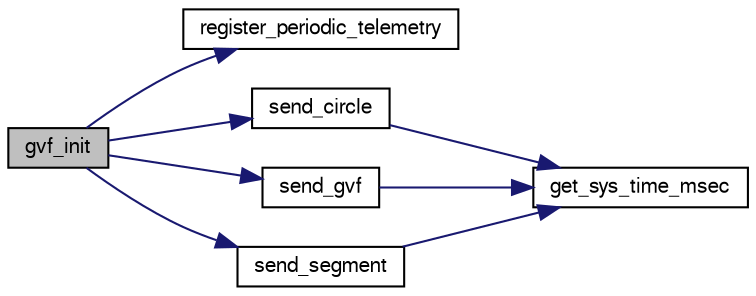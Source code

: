 digraph "gvf_init"
{
  edge [fontname="FreeSans",fontsize="10",labelfontname="FreeSans",labelfontsize="10"];
  node [fontname="FreeSans",fontsize="10",shape=record];
  rankdir="LR";
  Node1 [label="gvf_init",height=0.2,width=0.4,color="black", fillcolor="grey75", style="filled", fontcolor="black"];
  Node1 -> Node2 [color="midnightblue",fontsize="10",style="solid",fontname="FreeSans"];
  Node2 [label="register_periodic_telemetry",height=0.2,width=0.4,color="black", fillcolor="white", style="filled",URL="$telemetry_8c.html#a8b8cf43739f06c54d16370c141b541a0",tooltip="Register a telemetry callback function. "];
  Node1 -> Node3 [color="midnightblue",fontsize="10",style="solid",fontname="FreeSans"];
  Node3 [label="send_circle",height=0.2,width=0.4,color="black", fillcolor="white", style="filled",URL="$gvf_8c.html#a85eca54f8ec2b08e0bbf90661612ed7c"];
  Node3 -> Node4 [color="midnightblue",fontsize="10",style="solid",fontname="FreeSans"];
  Node4 [label="get_sys_time_msec",height=0.2,width=0.4,color="black", fillcolor="white", style="filled",URL="$chibios_2mcu__periph_2sys__time__arch_8c.html#ad3cb294b0d1d74dfb511534b36a17960",tooltip="Get the time in milliseconds since startup. "];
  Node1 -> Node5 [color="midnightblue",fontsize="10",style="solid",fontname="FreeSans"];
  Node5 [label="send_gvf",height=0.2,width=0.4,color="black", fillcolor="white", style="filled",URL="$gvf_8c.html#a7a131ef55dab41432c867c190f721656"];
  Node5 -> Node4 [color="midnightblue",fontsize="10",style="solid",fontname="FreeSans"];
  Node1 -> Node6 [color="midnightblue",fontsize="10",style="solid",fontname="FreeSans"];
  Node6 [label="send_segment",height=0.2,width=0.4,color="black", fillcolor="white", style="filled",URL="$gvf_8c.html#aba649a025aa04b4a2ed1a655b1aa8cbc"];
  Node6 -> Node4 [color="midnightblue",fontsize="10",style="solid",fontname="FreeSans"];
}
